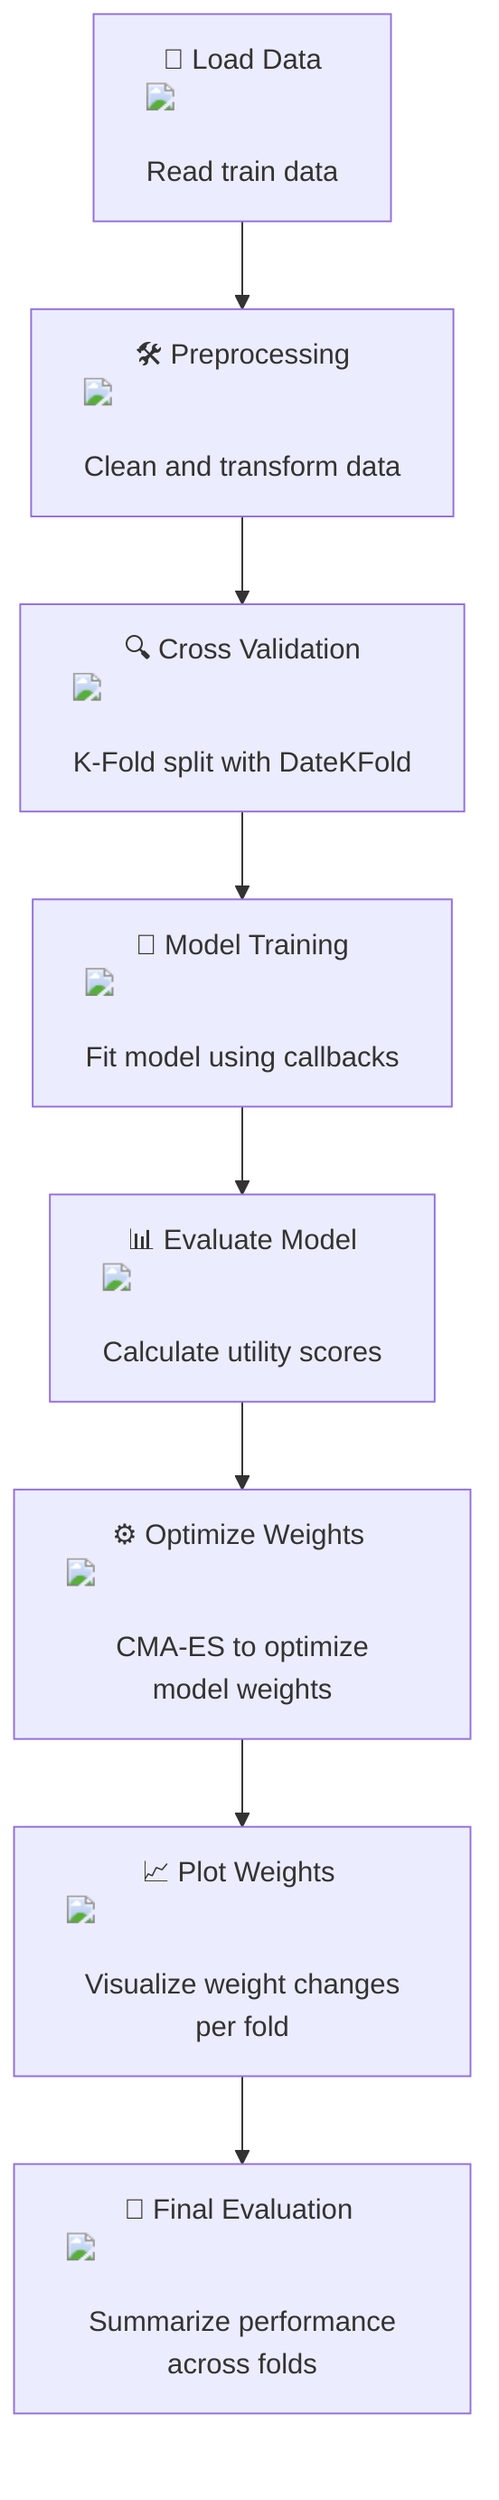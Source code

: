 flowchart TD
    A["📁 Load Data <img src='dummy_plots/boxplot_template.svg' /> <br/> Read train data"] --> B["🛠️ Preprocessing <img src='dummy_plots/barplot_template.svg' /> <br/> Clean and transform data"]
    B --> C["🔍 Cross Validation <img src='dummy_plots/scatter_plot_template.svg' /> <br/> K-Fold split with DateKFold"]
    C --> D["🧠 Model Training <img src='dummy_plots/lineplot_template.svg' /> <br/> Fit model using callbacks"]
    D --> E["📊 Evaluate Model <img src='dummy_plots/hist_template.svg' /> <br/> Calculate utility scores"]
    E --> F["⚙️ Optimize Weights <img src='dummy_plots/boxplot_template.svg' /> <br/> CMA-ES to optimize model weights"]
    F --> G["📈 Plot Weights <img src='dummy_plots/lineplot_template.svg' /> <br/> Visualize weight changes per fold"]
    G --> H["🔎 Final Evaluation <img src='dummy_plots/hist_template.svg' /> <br/> Summarize performance across folds"]